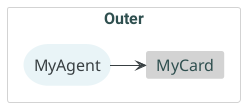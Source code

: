 {
  "sha1": "psk1nikgrx6832pou8f8dcb9kpwo9jq",
  "insertion": {
    "when": "2024-06-04T17:28:41.654Z",
    "url": "http://forum.plantuml.net/7463/cards-and-rectangles-have-the-same-formatting",
    "user": "plantuml@gmail.com"
  }
}
@startuml
skinparam shadowing false
skinparam defaultFontSize 16
skinparam card {
FontColor #DarkSlateGray
BorderColor #LightGray
BackGroundColor #LightGray
FontName "Inconsolata"
}

skinparam rectangle {
FontColor #DarkSlateGray
BorderColor #LightGray
BackGroundColor #white
FontName "Roboto"
}

skinparam agent {
RoundCorner 50
BorderColor #e9f4f7
BackGroundColor #e9f4f7
FontColor #383f42
FontName "Inconsolata"
}

skinparam ArrowColor #383f42
skinparam ArrowFontColor #383f42
skinparam ArrowFontSize 14
skinparam LineColor #383f42
skinparam LineFontColor #383f42
skinparam LineFontSize 14

rectangle Outer {
card MyCard
agent "MyAgent" as c10
c10 -ri-> MyCard
}

@enduml
